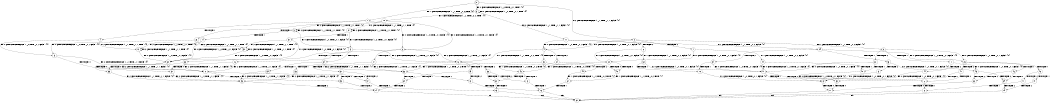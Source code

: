 digraph BCG {
size = "7, 10.5";
center = TRUE;
node [shape = circle];
0 [peripheries = 2];
0 -> 1 [label = "EX !1 !ATOMIC_EXCH_BRANCH (1, +1, TRUE, +0, 2, TRUE) !{0}"];
0 -> 2 [label = "EX !2 !ATOMIC_EXCH_BRANCH (1, +1, TRUE, +1, 1, FALSE) !{0}"];
0 -> 3 [label = "EX !0 !ATOMIC_EXCH_BRANCH (1, +0, TRUE, +0, 1, TRUE) !{0}"];
1 -> 4 [label = "TERMINATE !1"];
1 -> 5 [label = "EX !2 !ATOMIC_EXCH_BRANCH (1, +1, TRUE, +1, 1, TRUE) !{0}"];
1 -> 6 [label = "EX !0 !ATOMIC_EXCH_BRANCH (1, +0, TRUE, +0, 1, FALSE) !{0}"];
2 -> 7 [label = "TERMINATE !2"];
2 -> 8 [label = "EX !1 !ATOMIC_EXCH_BRANCH (1, +1, TRUE, +0, 2, FALSE) !{0}"];
2 -> 9 [label = "EX !0 !ATOMIC_EXCH_BRANCH (1, +0, TRUE, +0, 1, FALSE) !{0}"];
3 -> 10 [label = "EX !1 !ATOMIC_EXCH_BRANCH (1, +1, TRUE, +0, 2, TRUE) !{0}"];
3 -> 11 [label = "EX !2 !ATOMIC_EXCH_BRANCH (1, +1, TRUE, +1, 1, FALSE) !{0}"];
3 -> 3 [label = "EX !0 !ATOMIC_EXCH_BRANCH (1, +0, TRUE, +0, 1, TRUE) !{0}"];
4 -> 12 [label = "EX !2 !ATOMIC_EXCH_BRANCH (1, +1, TRUE, +1, 1, TRUE) !{0}"];
4 -> 13 [label = "EX !0 !ATOMIC_EXCH_BRANCH (1, +0, TRUE, +0, 1, FALSE) !{0}"];
5 -> 14 [label = "TERMINATE !1"];
5 -> 15 [label = "EX !0 !ATOMIC_EXCH_BRANCH (1, +0, TRUE, +0, 1, FALSE) !{0}"];
5 -> 5 [label = "EX !2 !ATOMIC_EXCH_BRANCH (1, +1, TRUE, +1, 1, TRUE) !{0}"];
6 -> 16 [label = "TERMINATE !1"];
6 -> 17 [label = "TERMINATE !0"];
6 -> 18 [label = "EX !2 !ATOMIC_EXCH_BRANCH (1, +1, TRUE, +1, 1, FALSE) !{0}"];
7 -> 19 [label = "EX !1 !ATOMIC_EXCH_BRANCH (1, +1, TRUE, +0, 2, FALSE) !{0}"];
7 -> 20 [label = "EX !0 !ATOMIC_EXCH_BRANCH (1, +0, TRUE, +0, 1, FALSE) !{0}"];
8 -> 21 [label = "TERMINATE !1"];
8 -> 22 [label = "TERMINATE !2"];
8 -> 23 [label = "EX !0 !ATOMIC_EXCH_BRANCH (1, +0, TRUE, +0, 1, FALSE) !{0}"];
9 -> 24 [label = "TERMINATE !2"];
9 -> 25 [label = "TERMINATE !0"];
9 -> 18 [label = "EX !1 !ATOMIC_EXCH_BRANCH (1, +1, TRUE, +0, 2, TRUE) !{0}"];
10 -> 26 [label = "TERMINATE !1"];
10 -> 27 [label = "EX !2 !ATOMIC_EXCH_BRANCH (1, +1, TRUE, +1, 1, TRUE) !{0}"];
10 -> 6 [label = "EX !0 !ATOMIC_EXCH_BRANCH (1, +0, TRUE, +0, 1, FALSE) !{0}"];
11 -> 28 [label = "TERMINATE !2"];
11 -> 29 [label = "EX !1 !ATOMIC_EXCH_BRANCH (1, +1, TRUE, +0, 2, FALSE) !{0}"];
11 -> 9 [label = "EX !0 !ATOMIC_EXCH_BRANCH (1, +0, TRUE, +0, 1, FALSE) !{0}"];
12 -> 30 [label = "EX !0 !ATOMIC_EXCH_BRANCH (1, +0, TRUE, +0, 1, FALSE) !{0}"];
12 -> 12 [label = "EX !2 !ATOMIC_EXCH_BRANCH (1, +1, TRUE, +1, 1, TRUE) !{0}"];
13 -> 31 [label = "TERMINATE !0"];
13 -> 32 [label = "EX !2 !ATOMIC_EXCH_BRANCH (1, +1, TRUE, +1, 1, FALSE) !{0}"];
14 -> 30 [label = "EX !0 !ATOMIC_EXCH_BRANCH (1, +0, TRUE, +0, 1, FALSE) !{0}"];
14 -> 12 [label = "EX !2 !ATOMIC_EXCH_BRANCH (1, +1, TRUE, +1, 1, TRUE) !{0}"];
15 -> 33 [label = "TERMINATE !1"];
15 -> 34 [label = "TERMINATE !0"];
15 -> 18 [label = "EX !2 !ATOMIC_EXCH_BRANCH (1, +1, TRUE, +1, 1, FALSE) !{0}"];
16 -> 31 [label = "TERMINATE !0"];
16 -> 32 [label = "EX !2 !ATOMIC_EXCH_BRANCH (1, +1, TRUE, +1, 1, FALSE) !{0}"];
17 -> 35 [label = "TERMINATE !1"];
17 -> 36 [label = "EX !2 !ATOMIC_EXCH_BRANCH (1, +1, TRUE, +1, 1, FALSE) !{1}"];
18 -> 37 [label = "TERMINATE !1"];
18 -> 38 [label = "TERMINATE !2"];
18 -> 39 [label = "TERMINATE !0"];
19 -> 40 [label = "TERMINATE !1"];
19 -> 41 [label = "EX !0 !ATOMIC_EXCH_BRANCH (1, +0, TRUE, +0, 1, FALSE) !{0}"];
20 -> 42 [label = "TERMINATE !0"];
20 -> 43 [label = "EX !1 !ATOMIC_EXCH_BRANCH (1, +1, TRUE, +0, 2, TRUE) !{0}"];
21 -> 44 [label = "TERMINATE !2"];
21 -> 45 [label = "EX !0 !ATOMIC_EXCH_BRANCH (1, +0, TRUE, +0, 1, FALSE) !{0}"];
22 -> 40 [label = "TERMINATE !1"];
22 -> 41 [label = "EX !0 !ATOMIC_EXCH_BRANCH (1, +0, TRUE, +0, 1, FALSE) !{0}"];
23 -> 46 [label = "TERMINATE !1"];
23 -> 47 [label = "TERMINATE !2"];
23 -> 48 [label = "TERMINATE !0"];
24 -> 42 [label = "TERMINATE !0"];
24 -> 43 [label = "EX !1 !ATOMIC_EXCH_BRANCH (1, +1, TRUE, +0, 2, TRUE) !{0}"];
25 -> 49 [label = "TERMINATE !2"];
25 -> 36 [label = "EX !1 !ATOMIC_EXCH_BRANCH (1, +1, TRUE, +0, 2, TRUE) !{1}"];
26 -> 50 [label = "EX !2 !ATOMIC_EXCH_BRANCH (1, +1, TRUE, +1, 1, TRUE) !{0}"];
26 -> 13 [label = "EX !0 !ATOMIC_EXCH_BRANCH (1, +0, TRUE, +0, 1, FALSE) !{0}"];
27 -> 51 [label = "TERMINATE !1"];
27 -> 27 [label = "EX !2 !ATOMIC_EXCH_BRANCH (1, +1, TRUE, +1, 1, TRUE) !{0}"];
27 -> 15 [label = "EX !0 !ATOMIC_EXCH_BRANCH (1, +0, TRUE, +0, 1, FALSE) !{0}"];
28 -> 52 [label = "EX !1 !ATOMIC_EXCH_BRANCH (1, +1, TRUE, +0, 2, FALSE) !{0}"];
28 -> 20 [label = "EX !0 !ATOMIC_EXCH_BRANCH (1, +0, TRUE, +0, 1, FALSE) !{0}"];
29 -> 53 [label = "TERMINATE !1"];
29 -> 54 [label = "TERMINATE !2"];
29 -> 23 [label = "EX !0 !ATOMIC_EXCH_BRANCH (1, +0, TRUE, +0, 1, FALSE) !{0}"];
30 -> 55 [label = "TERMINATE !0"];
30 -> 32 [label = "EX !2 !ATOMIC_EXCH_BRANCH (1, +1, TRUE, +1, 1, FALSE) !{0}"];
31 -> 56 [label = "EX !2 !ATOMIC_EXCH_BRANCH (1, +1, TRUE, +1, 1, FALSE) !{2}"];
32 -> 57 [label = "TERMINATE !2"];
32 -> 58 [label = "TERMINATE !0"];
33 -> 55 [label = "TERMINATE !0"];
33 -> 32 [label = "EX !2 !ATOMIC_EXCH_BRANCH (1, +1, TRUE, +1, 1, FALSE) !{0}"];
34 -> 59 [label = "TERMINATE !1"];
34 -> 36 [label = "EX !2 !ATOMIC_EXCH_BRANCH (1, +1, TRUE, +1, 1, FALSE) !{1}"];
35 -> 56 [label = "EX !2 !ATOMIC_EXCH_BRANCH (1, +1, TRUE, +1, 1, FALSE) !{2}"];
36 -> 60 [label = "TERMINATE !1"];
36 -> 61 [label = "TERMINATE !2"];
37 -> 57 [label = "TERMINATE !2"];
37 -> 58 [label = "TERMINATE !0"];
38 -> 62 [label = "TERMINATE !1"];
38 -> 63 [label = "TERMINATE !0"];
39 -> 60 [label = "TERMINATE !1"];
39 -> 61 [label = "TERMINATE !2"];
40 -> 64 [label = "EX !0 !ATOMIC_EXCH_BRANCH (1, +0, TRUE, +0, 1, FALSE) !{0}"];
41 -> 65 [label = "TERMINATE !1"];
41 -> 66 [label = "TERMINATE !0"];
42 -> 67 [label = "EX !1 !ATOMIC_EXCH_BRANCH (1, +1, TRUE, +0, 2, TRUE) !{1}"];
43 -> 62 [label = "TERMINATE !1"];
43 -> 63 [label = "TERMINATE !0"];
44 -> 64 [label = "EX !0 !ATOMIC_EXCH_BRANCH (1, +0, TRUE, +0, 1, FALSE) !{0}"];
45 -> 68 [label = "TERMINATE !2"];
45 -> 69 [label = "TERMINATE !0"];
46 -> 68 [label = "TERMINATE !2"];
46 -> 69 [label = "TERMINATE !0"];
47 -> 65 [label = "TERMINATE !1"];
47 -> 66 [label = "TERMINATE !0"];
48 -> 70 [label = "TERMINATE !1"];
48 -> 71 [label = "TERMINATE !2"];
49 -> 67 [label = "EX !1 !ATOMIC_EXCH_BRANCH (1, +1, TRUE, +0, 2, TRUE) !{1}"];
50 -> 50 [label = "EX !2 !ATOMIC_EXCH_BRANCH (1, +1, TRUE, +1, 1, TRUE) !{0}"];
50 -> 30 [label = "EX !0 !ATOMIC_EXCH_BRANCH (1, +0, TRUE, +0, 1, FALSE) !{0}"];
51 -> 50 [label = "EX !2 !ATOMIC_EXCH_BRANCH (1, +1, TRUE, +1, 1, TRUE) !{0}"];
51 -> 30 [label = "EX !0 !ATOMIC_EXCH_BRANCH (1, +0, TRUE, +0, 1, FALSE) !{0}"];
52 -> 72 [label = "TERMINATE !1"];
52 -> 41 [label = "EX !0 !ATOMIC_EXCH_BRANCH (1, +0, TRUE, +0, 1, FALSE) !{0}"];
53 -> 73 [label = "TERMINATE !2"];
53 -> 45 [label = "EX !0 !ATOMIC_EXCH_BRANCH (1, +0, TRUE, +0, 1, FALSE) !{0}"];
54 -> 72 [label = "TERMINATE !1"];
54 -> 41 [label = "EX !0 !ATOMIC_EXCH_BRANCH (1, +0, TRUE, +0, 1, FALSE) !{0}"];
55 -> 56 [label = "EX !2 !ATOMIC_EXCH_BRANCH (1, +1, TRUE, +1, 1, FALSE) !{2}"];
56 -> 74 [label = "TERMINATE !2"];
57 -> 75 [label = "TERMINATE !0"];
58 -> 74 [label = "TERMINATE !2"];
59 -> 56 [label = "EX !2 !ATOMIC_EXCH_BRANCH (1, +1, TRUE, +1, 1, FALSE) !{2}"];
60 -> 74 [label = "TERMINATE !2"];
61 -> 76 [label = "TERMINATE !1"];
62 -> 75 [label = "TERMINATE !0"];
63 -> 76 [label = "TERMINATE !1"];
64 -> 77 [label = "TERMINATE !0"];
65 -> 77 [label = "TERMINATE !0"];
66 -> 78 [label = "TERMINATE !1"];
67 -> 76 [label = "TERMINATE !1"];
68 -> 77 [label = "TERMINATE !0"];
69 -> 79 [label = "TERMINATE !2"];
70 -> 79 [label = "TERMINATE !2"];
71 -> 78 [label = "TERMINATE !1"];
72 -> 64 [label = "EX !0 !ATOMIC_EXCH_BRANCH (1, +0, TRUE, +0, 1, FALSE) !{0}"];
73 -> 64 [label = "EX !0 !ATOMIC_EXCH_BRANCH (1, +0, TRUE, +0, 1, FALSE) !{0}"];
74 -> 80 [label = "exit"];
75 -> 80 [label = "exit"];
76 -> 80 [label = "exit"];
77 -> 80 [label = "exit"];
78 -> 80 [label = "exit"];
79 -> 80 [label = "exit"];
}
